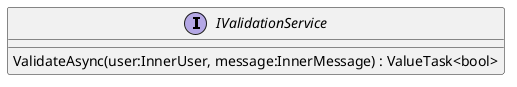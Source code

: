 @startuml
interface IValidationService {
    ValidateAsync(user:InnerUser, message:InnerMessage) : ValueTask<bool>
}
@enduml
